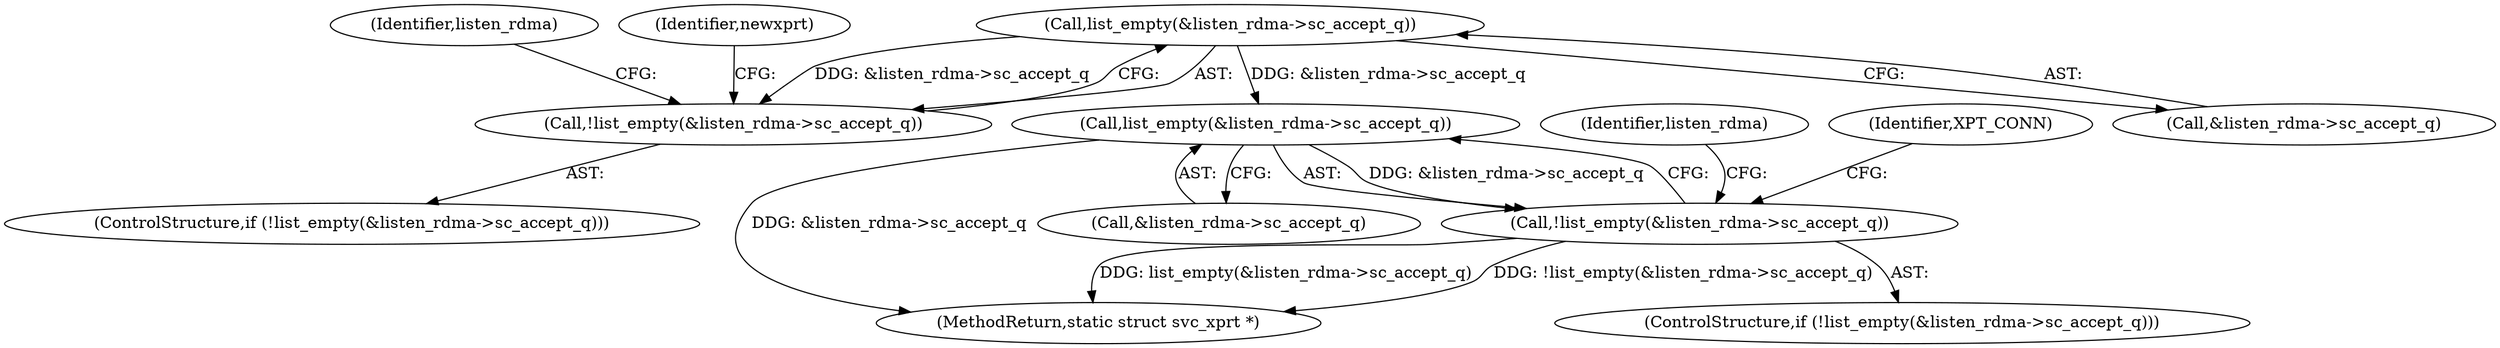 digraph "0_linux_c70422f760c120480fee4de6c38804c72aa26bc1_44@pointer" {
"1000142" [label="(Call,list_empty(&listen_rdma->sc_accept_q))"];
"1000141" [label="(Call,!list_empty(&listen_rdma->sc_accept_q))"];
"1000155" [label="(Call,list_empty(&listen_rdma->sc_accept_q))"];
"1000154" [label="(Call,!list_empty(&listen_rdma->sc_accept_q))"];
"1000153" [label="(ControlStructure,if (!list_empty(&listen_rdma->sc_accept_q)))"];
"1000142" [label="(Call,list_empty(&listen_rdma->sc_accept_q))"];
"1000817" [label="(MethodReturn,static struct svc_xprt *)"];
"1000141" [label="(Call,!list_empty(&listen_rdma->sc_accept_q))"];
"1000154" [label="(Call,!list_empty(&listen_rdma->sc_accept_q))"];
"1000158" [label="(Identifier,listen_rdma)"];
"1000161" [label="(Identifier,XPT_CONN)"];
"1000156" [label="(Call,&listen_rdma->sc_accept_q)"];
"1000140" [label="(ControlStructure,if (!list_empty(&listen_rdma->sc_accept_q)))"];
"1000143" [label="(Call,&listen_rdma->sc_accept_q)"];
"1000171" [label="(Identifier,listen_rdma)"];
"1000151" [label="(Identifier,newxprt)"];
"1000155" [label="(Call,list_empty(&listen_rdma->sc_accept_q))"];
"1000142" -> "1000141"  [label="AST: "];
"1000142" -> "1000143"  [label="CFG: "];
"1000143" -> "1000142"  [label="AST: "];
"1000141" -> "1000142"  [label="CFG: "];
"1000142" -> "1000141"  [label="DDG: &listen_rdma->sc_accept_q"];
"1000142" -> "1000155"  [label="DDG: &listen_rdma->sc_accept_q"];
"1000141" -> "1000140"  [label="AST: "];
"1000151" -> "1000141"  [label="CFG: "];
"1000158" -> "1000141"  [label="CFG: "];
"1000155" -> "1000154"  [label="AST: "];
"1000155" -> "1000156"  [label="CFG: "];
"1000156" -> "1000155"  [label="AST: "];
"1000154" -> "1000155"  [label="CFG: "];
"1000155" -> "1000817"  [label="DDG: &listen_rdma->sc_accept_q"];
"1000155" -> "1000154"  [label="DDG: &listen_rdma->sc_accept_q"];
"1000154" -> "1000153"  [label="AST: "];
"1000161" -> "1000154"  [label="CFG: "];
"1000171" -> "1000154"  [label="CFG: "];
"1000154" -> "1000817"  [label="DDG: list_empty(&listen_rdma->sc_accept_q)"];
"1000154" -> "1000817"  [label="DDG: !list_empty(&listen_rdma->sc_accept_q)"];
}
